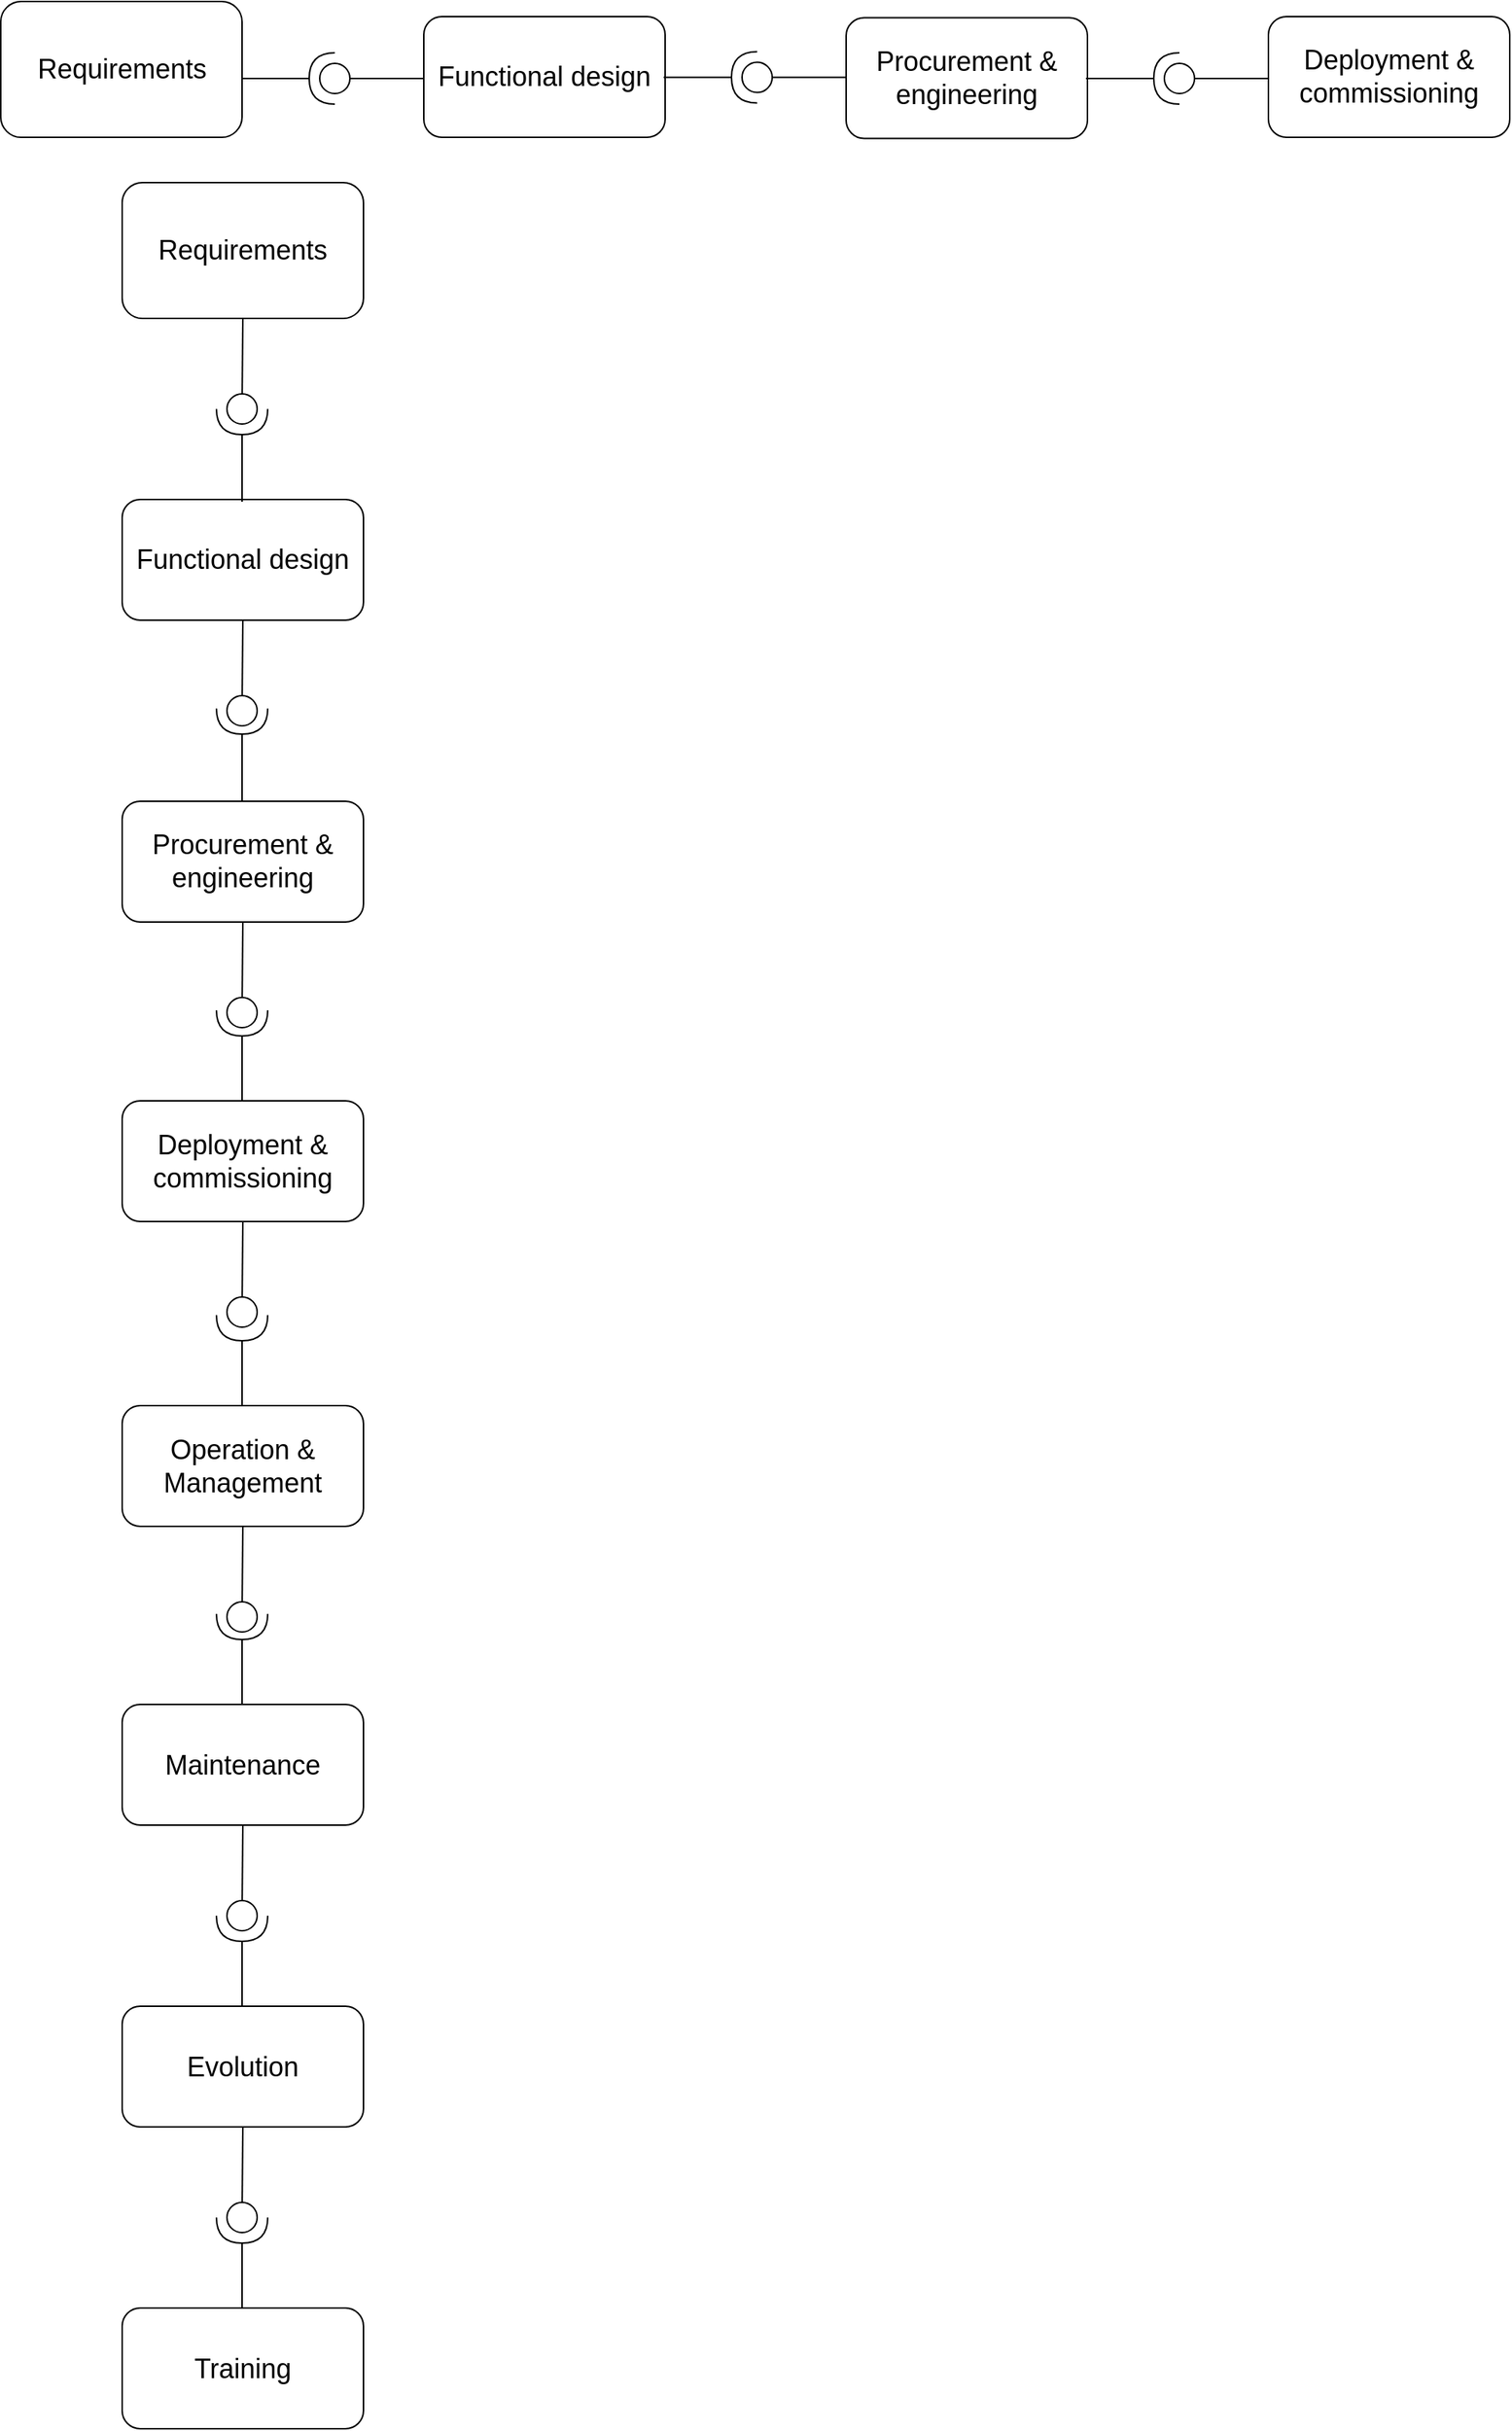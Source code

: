 <mxfile version="14.4.3" type="device"><diagram id="6I0OCvxSQrVGMHxT2VVA" name="Page-1"><mxGraphModel dx="1106" dy="841" grid="1" gridSize="10" guides="1" tooltips="1" connect="1" arrows="1" fold="1" page="1" pageScale="1" pageWidth="850" pageHeight="1100" math="0" shadow="0"><root><mxCell id="0"/><mxCell id="1" parent="0"/><mxCell id="S8IT3SV3PQdOZDJmq0Lm-8" value="&lt;font style=&quot;font-size: 18px&quot;&gt;Requirements&lt;/font&gt;" style="rounded=1;whiteSpace=wrap;html=1;" vertex="1" parent="1"><mxGeometry x="160" y="150" width="160" height="90" as="geometry"/></mxCell><mxCell id="S8IT3SV3PQdOZDJmq0Lm-11" value="" style="endArrow=none;html=1;startArrow=halfCircle;startFill=0;endFill=0;jumpSize=6;startSize=15;" edge="1" parent="1"><mxGeometry width="50" height="50" relative="1" as="geometry"><mxPoint x="239.5" y="498.5" as="sourcePoint"/><mxPoint x="239.5" y="560" as="targetPoint"/><Array as="points"><mxPoint x="239.5" y="540"/></Array></mxGeometry></mxCell><mxCell id="S8IT3SV3PQdOZDJmq0Lm-12" value="&lt;font style=&quot;font-size: 18px&quot;&gt;Procurement &amp;amp; &lt;br&gt;engineering&lt;/font&gt;" style="rounded=1;whiteSpace=wrap;html=1;" vertex="1" parent="1"><mxGeometry x="160" y="560" width="160" height="80" as="geometry"/></mxCell><mxCell id="S8IT3SV3PQdOZDJmq0Lm-21" value="" style="startArrow=oval;startFill=0;endSize=0;endArrow=none;endFill=0;startSize=20;entryX=0.5;entryY=1;entryDx=0;entryDy=0;" edge="1" parent="1"><mxGeometry width="50" height="50" relative="1" as="geometry"><mxPoint x="239.5" y="700" as="sourcePoint"/><mxPoint x="240" y="640" as="targetPoint"/><Array as="points"/></mxGeometry></mxCell><mxCell id="S8IT3SV3PQdOZDJmq0Lm-28" value="" style="group" vertex="1" connectable="0" parent="1"><mxGeometry x="160" y="1140" width="160" height="158.5" as="geometry"/></mxCell><mxCell id="S8IT3SV3PQdOZDJmq0Lm-29" value="" style="group" vertex="1" connectable="0" parent="S8IT3SV3PQdOZDJmq0Lm-28"><mxGeometry width="160" height="158.5" as="geometry"/></mxCell><mxCell id="S8IT3SV3PQdOZDJmq0Lm-30" value="" style="endArrow=none;html=1;startArrow=halfCircle;startFill=0;endFill=0;jumpSize=6;startSize=15;" edge="1" parent="S8IT3SV3PQdOZDJmq0Lm-29"><mxGeometry width="50" height="50" relative="1" as="geometry"><mxPoint x="79.5" y="-41.5" as="sourcePoint"/><mxPoint x="79.5" y="20" as="targetPoint"/><Array as="points"><mxPoint x="79.5"/></Array></mxGeometry></mxCell><mxCell id="S8IT3SV3PQdOZDJmq0Lm-31" value="&lt;font style=&quot;font-size: 18px&quot;&gt;Maintenance&lt;/font&gt;" style="rounded=1;whiteSpace=wrap;html=1;" vertex="1" parent="S8IT3SV3PQdOZDJmq0Lm-29"><mxGeometry y="18.5" width="160" height="80" as="geometry"/></mxCell><mxCell id="S8IT3SV3PQdOZDJmq0Lm-32" value="" style="startArrow=oval;startFill=0;endSize=0;endArrow=none;endFill=0;startSize=20;entryX=0.5;entryY=1;entryDx=0;entryDy=0;" edge="1" parent="S8IT3SV3PQdOZDJmq0Lm-29"><mxGeometry width="50" height="50" relative="1" as="geometry"><mxPoint x="79.5" y="158.5" as="sourcePoint"/><mxPoint x="80" y="98.5" as="targetPoint"/><Array as="points"/></mxGeometry></mxCell><mxCell id="S8IT3SV3PQdOZDJmq0Lm-33" value="" style="group" vertex="1" connectable="0" parent="1"><mxGeometry x="160" y="1340" width="160" height="158.5" as="geometry"/></mxCell><mxCell id="S8IT3SV3PQdOZDJmq0Lm-34" value="" style="group" vertex="1" connectable="0" parent="S8IT3SV3PQdOZDJmq0Lm-33"><mxGeometry width="160" height="158.5" as="geometry"/></mxCell><mxCell id="S8IT3SV3PQdOZDJmq0Lm-35" value="" style="endArrow=none;html=1;startArrow=halfCircle;startFill=0;endFill=0;jumpSize=6;startSize=15;" edge="1" parent="S8IT3SV3PQdOZDJmq0Lm-34"><mxGeometry width="50" height="50" relative="1" as="geometry"><mxPoint x="79.5" y="-41.5" as="sourcePoint"/><mxPoint x="79.5" y="20" as="targetPoint"/><Array as="points"><mxPoint x="79.5"/></Array></mxGeometry></mxCell><mxCell id="S8IT3SV3PQdOZDJmq0Lm-36" value="&lt;font style=&quot;font-size: 18px&quot;&gt;Evolution&lt;/font&gt;" style="rounded=1;whiteSpace=wrap;html=1;" vertex="1" parent="S8IT3SV3PQdOZDJmq0Lm-34"><mxGeometry y="18.5" width="160" height="80" as="geometry"/></mxCell><mxCell id="S8IT3SV3PQdOZDJmq0Lm-37" value="" style="startArrow=oval;startFill=0;endSize=0;endArrow=none;endFill=0;startSize=20;entryX=0.5;entryY=1;entryDx=0;entryDy=0;" edge="1" parent="S8IT3SV3PQdOZDJmq0Lm-34"><mxGeometry width="50" height="50" relative="1" as="geometry"><mxPoint x="79.5" y="158.5" as="sourcePoint"/><mxPoint x="80" y="98.5" as="targetPoint"/><Array as="points"/></mxGeometry></mxCell><mxCell id="S8IT3SV3PQdOZDJmq0Lm-40" value="" style="endArrow=none;html=1;startArrow=halfCircle;startFill=0;endFill=0;jumpSize=6;startSize=15;" edge="1" parent="1"><mxGeometry x="160" y="1540" width="50" height="50" as="geometry"><mxPoint x="239.5" y="1498.5" as="sourcePoint"/><mxPoint x="239.5" y="1560" as="targetPoint"/><Array as="points"><mxPoint x="239.5" y="1540"/></Array></mxGeometry></mxCell><mxCell id="S8IT3SV3PQdOZDJmq0Lm-41" value="&lt;font style=&quot;font-size: 18px&quot;&gt;Training&lt;/font&gt;" style="rounded=1;whiteSpace=wrap;html=1;" vertex="1" parent="1"><mxGeometry x="160" y="1558.5" width="160" height="80" as="geometry"/></mxCell><mxCell id="S8IT3SV3PQdOZDJmq0Lm-9" value="&lt;font style=&quot;font-size: 18px&quot;&gt;Functional design&lt;/font&gt;" style="rounded=1;whiteSpace=wrap;html=1;" vertex="1" parent="1"><mxGeometry x="160" y="360" width="160" height="80" as="geometry"/></mxCell><mxCell id="S8IT3SV3PQdOZDJmq0Lm-13" value="" style="startArrow=oval;startFill=0;endSize=0;endArrow=none;endFill=0;startSize=20;entryX=0.5;entryY=1;entryDx=0;entryDy=0;" edge="1" parent="1"><mxGeometry x="160" y="341.5" width="50" height="50" as="geometry"><mxPoint x="239.5" y="500" as="sourcePoint"/><mxPoint x="240" y="440" as="targetPoint"/><Array as="points"/></mxGeometry></mxCell><mxCell id="S8IT3SV3PQdOZDJmq0Lm-43" value="" style="group" vertex="1" connectable="0" parent="1"><mxGeometry x="239.5" y="300" height="41.5" as="geometry"/></mxCell><mxCell id="S8IT3SV3PQdOZDJmq0Lm-5" value="" style="startArrow=oval;startFill=0;endSize=0;endArrow=none;endFill=0;startSize=20;entryX=0.5;entryY=1;entryDx=0;entryDy=0;" edge="1" parent="S8IT3SV3PQdOZDJmq0Lm-43" target="S8IT3SV3PQdOZDJmq0Lm-8"><mxGeometry width="50" height="50" relative="1" as="geometry"><mxPoint as="sourcePoint"/><mxPoint y="-50" as="targetPoint"/><Array as="points"/></mxGeometry></mxCell><mxCell id="S8IT3SV3PQdOZDJmq0Lm-7" value="" style="endArrow=none;html=1;startArrow=halfCircle;startFill=0;endFill=0;jumpSize=6;startSize=15;" edge="1" parent="S8IT3SV3PQdOZDJmq0Lm-43"><mxGeometry x="-79.5" y="41.5" width="50" height="50" as="geometry"><mxPoint as="sourcePoint"/><mxPoint y="61.5" as="targetPoint"/><Array as="points"><mxPoint y="41.5"/></Array></mxGeometry></mxCell><mxCell id="S8IT3SV3PQdOZDJmq0Lm-44" value="" style="group;rotation=90;" vertex="1" connectable="0" parent="1"><mxGeometry x="280" y="60" height="41.5" as="geometry"/></mxCell><mxCell id="S8IT3SV3PQdOZDJmq0Lm-45" value="" style="startArrow=oval;startFill=0;endSize=0;endArrow=none;endFill=0;startSize=20;" edge="1" parent="S8IT3SV3PQdOZDJmq0Lm-44"><mxGeometry width="50" height="50" relative="1" as="geometry"><mxPoint x="21" y="21" as="sourcePoint"/><mxPoint x="80" y="21" as="targetPoint"/><Array as="points"/></mxGeometry></mxCell><mxCell id="S8IT3SV3PQdOZDJmq0Lm-46" value="" style="endArrow=none;html=1;startArrow=halfCircle;startFill=0;endFill=0;jumpSize=6;startSize=15;" edge="1" parent="S8IT3SV3PQdOZDJmq0Lm-44"><mxGeometry x="-71" y="-59" width="50" height="50" as="geometry"><mxPoint x="21" y="21" as="sourcePoint"/><mxPoint x="-41" y="21" as="targetPoint"/><Array as="points"><mxPoint x="-21" y="21"/></Array></mxGeometry></mxCell><mxCell id="S8IT3SV3PQdOZDJmq0Lm-47" value="&lt;font style=&quot;font-size: 18px&quot;&gt;Requirements&lt;/font&gt;" style="rounded=1;whiteSpace=wrap;html=1;" vertex="1" parent="1"><mxGeometry x="79.5" y="30" width="160" height="90" as="geometry"/></mxCell><mxCell id="S8IT3SV3PQdOZDJmq0Lm-48" value="&lt;font style=&quot;font-size: 18px&quot;&gt;Functional design&lt;/font&gt;" style="rounded=1;whiteSpace=wrap;html=1;" vertex="1" parent="1"><mxGeometry x="360" y="40" width="160" height="80" as="geometry"/></mxCell><mxCell id="S8IT3SV3PQdOZDJmq0Lm-49" value="" style="group;rotation=90;" vertex="1" connectable="0" parent="1"><mxGeometry x="560" y="59.25" height="41.5" as="geometry"/></mxCell><mxCell id="S8IT3SV3PQdOZDJmq0Lm-50" value="" style="startArrow=oval;startFill=0;endSize=0;endArrow=none;endFill=0;startSize=20;" edge="1" parent="S8IT3SV3PQdOZDJmq0Lm-49"><mxGeometry width="50" height="50" relative="1" as="geometry"><mxPoint x="21" y="21" as="sourcePoint"/><mxPoint x="80" y="21" as="targetPoint"/><Array as="points"/></mxGeometry></mxCell><mxCell id="S8IT3SV3PQdOZDJmq0Lm-51" value="" style="endArrow=none;html=1;startArrow=halfCircle;startFill=0;endFill=0;jumpSize=6;startSize=15;" edge="1" parent="S8IT3SV3PQdOZDJmq0Lm-49"><mxGeometry x="-71" y="-59" width="50" height="50" as="geometry"><mxPoint x="21" y="21" as="sourcePoint"/><mxPoint x="-41" y="21" as="targetPoint"/><Array as="points"><mxPoint x="-21" y="21"/></Array></mxGeometry></mxCell><mxCell id="S8IT3SV3PQdOZDJmq0Lm-52" value="&lt;font style=&quot;font-size: 18px&quot;&gt;Procurement &amp;amp; &lt;br&gt;engineering&lt;/font&gt;" style="rounded=1;whiteSpace=wrap;html=1;" vertex="1" parent="1"><mxGeometry x="640" y="40.75" width="160" height="80" as="geometry"/></mxCell><mxCell id="S8IT3SV3PQdOZDJmq0Lm-53" value="" style="group;rotation=90;" vertex="1" connectable="0" parent="1"><mxGeometry x="840" y="60" height="41.5" as="geometry"/></mxCell><mxCell id="S8IT3SV3PQdOZDJmq0Lm-54" value="" style="startArrow=oval;startFill=0;endSize=0;endArrow=none;endFill=0;startSize=20;" edge="1" parent="S8IT3SV3PQdOZDJmq0Lm-53"><mxGeometry width="50" height="50" relative="1" as="geometry"><mxPoint x="21" y="21" as="sourcePoint"/><mxPoint x="80" y="21" as="targetPoint"/><Array as="points"/></mxGeometry></mxCell><mxCell id="S8IT3SV3PQdOZDJmq0Lm-55" value="" style="endArrow=none;html=1;startArrow=halfCircle;startFill=0;endFill=0;jumpSize=6;startSize=15;" edge="1" parent="S8IT3SV3PQdOZDJmq0Lm-53"><mxGeometry x="-71" y="-59" width="50" height="50" as="geometry"><mxPoint x="21" y="21" as="sourcePoint"/><mxPoint x="-41" y="21" as="targetPoint"/><Array as="points"><mxPoint x="-21" y="21"/></Array></mxGeometry></mxCell><mxCell id="S8IT3SV3PQdOZDJmq0Lm-18" value="" style="endArrow=none;html=1;startArrow=halfCircle;startFill=0;endFill=0;jumpSize=6;startSize=15;" edge="1" parent="1"><mxGeometry x="160" y="740" width="50" height="50" as="geometry"><mxPoint x="239.5" y="698.5" as="sourcePoint"/><mxPoint x="239.5" y="760" as="targetPoint"/><Array as="points"><mxPoint x="239.5" y="740"/></Array></mxGeometry></mxCell><mxCell id="S8IT3SV3PQdOZDJmq0Lm-19" value="&lt;font style=&quot;font-size: 18px&quot;&gt;Deployment &amp;amp; commissioning&lt;/font&gt;" style="rounded=1;whiteSpace=wrap;html=1;" vertex="1" parent="1"><mxGeometry x="160" y="758.5" width="160" height="80" as="geometry"/></mxCell><mxCell id="S8IT3SV3PQdOZDJmq0Lm-20" value="" style="startArrow=oval;startFill=0;endSize=0;endArrow=none;endFill=0;startSize=20;entryX=0.5;entryY=1;entryDx=0;entryDy=0;" edge="1" parent="1"><mxGeometry x="160" y="740" width="50" height="50" as="geometry"><mxPoint x="239.5" y="898.5" as="sourcePoint"/><mxPoint x="240" y="838.5" as="targetPoint"/><Array as="points"/></mxGeometry></mxCell><mxCell id="S8IT3SV3PQdOZDJmq0Lm-60" value="&lt;font style=&quot;font-size: 18px&quot;&gt;Deployment &amp;amp; commissioning&lt;/font&gt;" style="rounded=1;whiteSpace=wrap;html=1;" vertex="1" parent="1"><mxGeometry x="920" y="40" width="160" height="80" as="geometry"/></mxCell><mxCell id="S8IT3SV3PQdOZDJmq0Lm-24" value="" style="endArrow=none;html=1;startArrow=halfCircle;startFill=0;endFill=0;jumpSize=6;startSize=15;" edge="1" parent="1"><mxGeometry x="160" y="942" width="50" height="50" as="geometry"><mxPoint x="239.5" y="900.5" as="sourcePoint"/><mxPoint x="239.5" y="962" as="targetPoint"/><Array as="points"><mxPoint x="239.5" y="942"/></Array></mxGeometry></mxCell><mxCell id="S8IT3SV3PQdOZDJmq0Lm-25" value="&lt;font style=&quot;font-size: 18px&quot;&gt;Operation &amp;amp; Management&lt;/font&gt;&lt;span style=&quot;color: rgba(0 , 0 , 0 , 0) ; font-family: monospace ; font-size: 0px&quot;&gt;%&amp;nbsp; &amp;amp;% 3CmxGraphModel%3E%3Croot%3E%3CmxCell%20id%3D%220%22%2F%3E%3CmxCell%20id%3D%221%22%20parent%3D%220%22%2F%3E%3CmxCell%20id%3D%222%22%20value%3D%22%22%20style%3D%22group%22%20vertex%3D%221%22%20connectable%3D%220%22%20parent%3D%221%22%3E%3CmxGeometry%20x%3D%22160%22%20y%3D%22341.5%22%20width%3D%22160%22%20height%3D%22158.5%22%20as%3D%22geometry%22%2F%3E%3C%2FmxCell%3E%3CmxCell%20id%3D%223%22%20value%3D%22%22%20style%3D%22group%22%20vertex%3D%221%22%20connectable%3D%220%22%20parent%3D%222%22%3E%3CmxGeometry%20width%3D%22160%22%20height%3D%22158.5%22%20as%3D%22geometry%22%2F%3E%3C%2FmxCell%3E%3CmxCell%20id%3D%224%22%20value%3D%22%22%20style%3D%22endArrow%3Dnone%3Bhtml%3D1%3BstartArrow%3DhalfCircle%3BstartFill%3D0%3BendFill%3D0%3BjumpSize%3D6%3BstartSize%3D15%3B%22%20edge%3D%221%22%20parent%3D%223%22%3E%3CmxGeometry%20width%3D%2250%22%20height%3D%2250%22%20relative%3D%221%22%20as%3D%22geometry%22%3E%3CmxPoint%20x%3D%2279.5%22%20y%3D%22-41.5%22%20as%3D%22sourcePoint%22%2F%3E%3CmxPoint%20x%3D%2279.5%22%20y%3D%2220%22%20as%3D%22targetPoint%22%2F%3E%3CArray%20as%3D%22points%22%3E%3CmxPoint%20x%3D%2279.5%22%2F%3E%3C%2FArray%3E%3C%2FmxGeometry%3E%3C%2FmxCell%3E%3CmxCell%20id%3D%225%22%20value%3D%22%26lt%3Bfont%20style%3D%26quot%3Bfont-size%3A%2018px%26quot%3B%26gt%3BFunctional%20design%26lt%3B%2Ffont%26gt%3B%22%20style%3D%22rounded%3D1%3BwhiteSpace%3Dwrap%3Bhtml%3D1%3B%22%20vertex%3D%221%22%20parent%3D%223%22%3E%3CmxGeometry%20y%3D%2218.5%22%20width%3D%22160%22%20height%3D%2280%22%20as%3D%22geometry%22%2F%3E%3C%2FmxCell%3E%3CmxCell%20id%3D%226%22%20value%3D%22%22%20style%3D%22startArrow%3Doval%3BstartFill%3D0%3BendSize%3D0%3BendArrow%3Dnone%3BendFill%3D0%3BstartSize%3D20%3BentryX%3D0.5%3BentryY%3D1%3BentryDx%3D0%3BentryDy%3D0%3B%22%20edge%3D%221%22%20parent%3D%223%22%3E%3CmxGeometry%20width%3D%2250%22%20height%3D%2250%22%20relative%3D%221%22%20as%3D%22geometry%22%3E%3CmxPoint%20x%3D%2279.5%22%20y%3D%22158.5%22%20as%3D%22sourcePoint%22%2F%3E%3CmxPoint%20x%3D%2280%22%20y%3D%2298.5%22%20as%3D%22targetPoint%22%2F%3E%3CArray%20as%3D%22points%22%2F%3E%3C%2FmxGeometry%3E%3C%2FmxCell%3E%3C%2Froot%3E%3C%2FmxGraphModel%3E &amp;amp;&lt;/span&gt;" style="rounded=1;whiteSpace=wrap;html=1;" vertex="1" parent="1"><mxGeometry x="160" y="960.5" width="160" height="80" as="geometry"/></mxCell><mxCell id="S8IT3SV3PQdOZDJmq0Lm-26" value="" style="startArrow=oval;startFill=0;endSize=0;endArrow=none;endFill=0;startSize=20;entryX=0.5;entryY=1;entryDx=0;entryDy=0;" edge="1" parent="1"><mxGeometry x="160" y="942" width="50" height="50" as="geometry"><mxPoint x="239.5" y="1100.5" as="sourcePoint"/><mxPoint x="240" y="1040.5" as="targetPoint"/><Array as="points"/></mxGeometry></mxCell></root></mxGraphModel></diagram></mxfile>